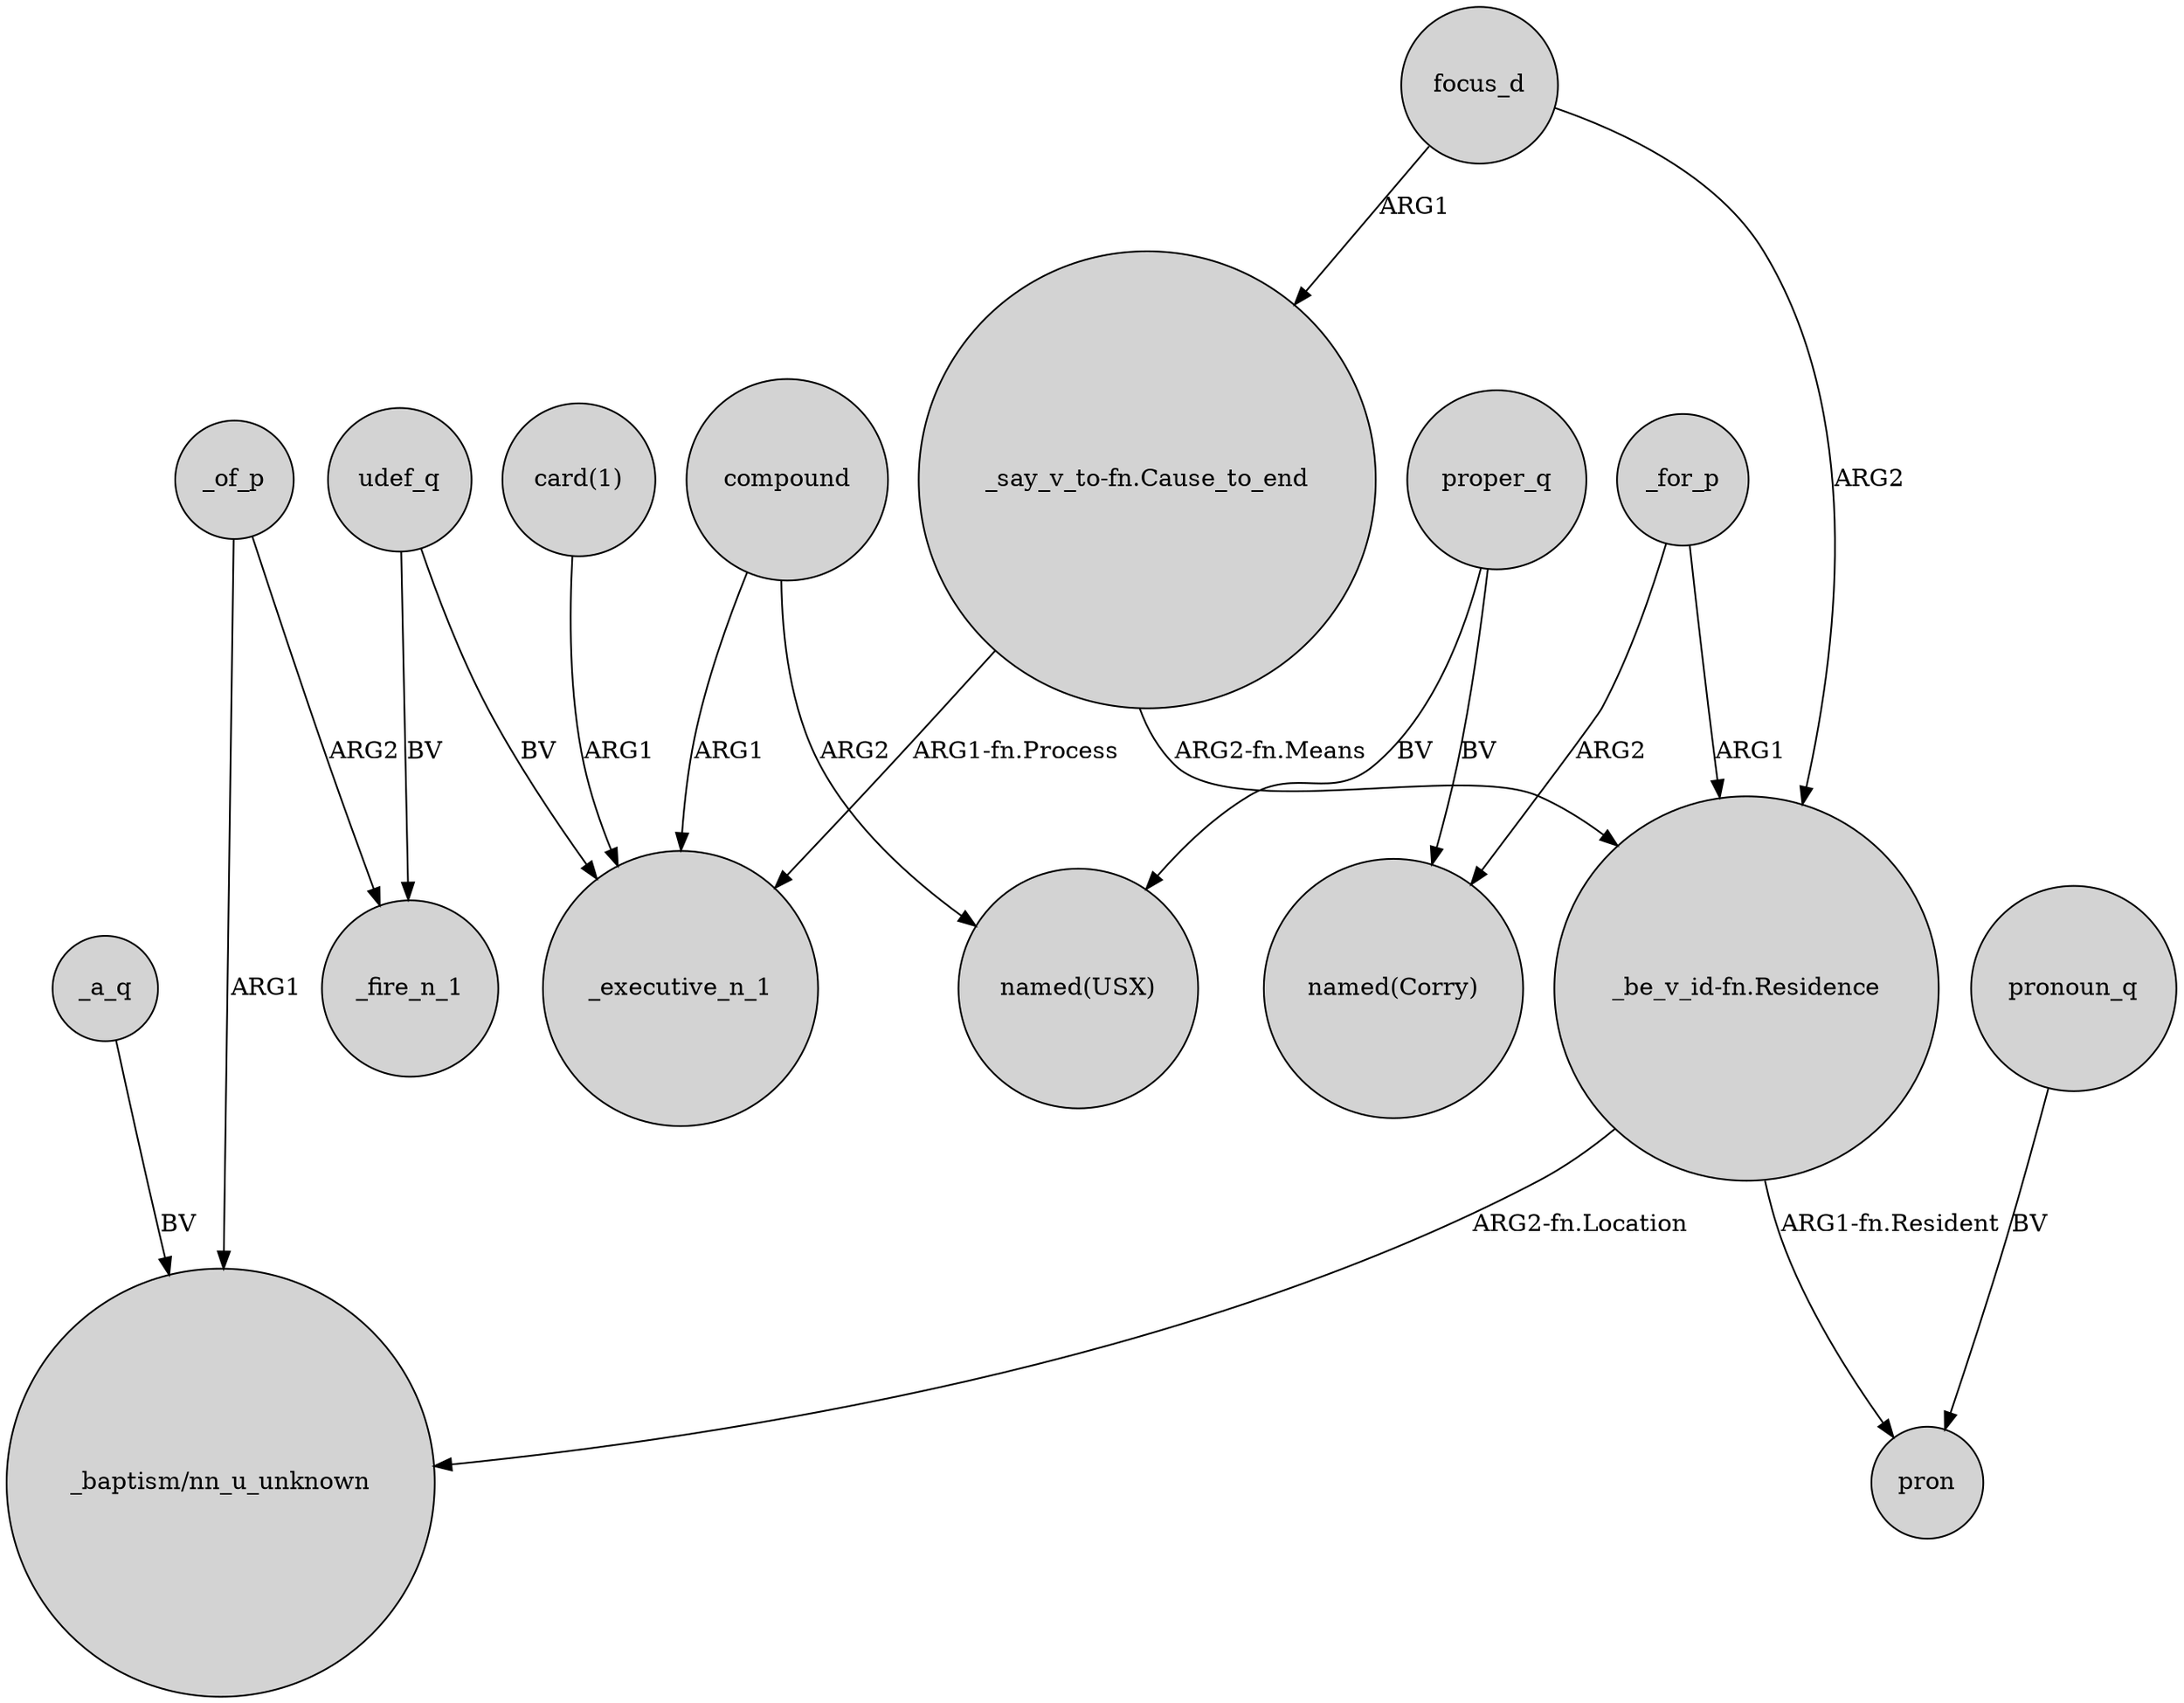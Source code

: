 digraph {
	node [shape=circle style=filled]
	"_say_v_to-fn.Cause_to_end" -> "_be_v_id-fn.Residence" [label="ARG2-fn.Means"]
	focus_d -> "_say_v_to-fn.Cause_to_end" [label=ARG1]
	focus_d -> "_be_v_id-fn.Residence" [label=ARG2]
	"_be_v_id-fn.Residence" -> "_baptism/nn_u_unknown" [label="ARG2-fn.Location"]
	"_be_v_id-fn.Residence" -> pron [label="ARG1-fn.Resident"]
	_a_q -> "_baptism/nn_u_unknown" [label=BV]
	proper_q -> "named(Corry)" [label=BV]
	pronoun_q -> pron [label=BV]
	udef_q -> _executive_n_1 [label=BV]
	_for_p -> "named(Corry)" [label=ARG2]
	_of_p -> _fire_n_1 [label=ARG2]
	compound -> _executive_n_1 [label=ARG1]
	_for_p -> "_be_v_id-fn.Residence" [label=ARG1]
	_of_p -> "_baptism/nn_u_unknown" [label=ARG1]
	udef_q -> _fire_n_1 [label=BV]
	"card(1)" -> _executive_n_1 [label=ARG1]
	proper_q -> "named(USX)" [label=BV]
	compound -> "named(USX)" [label=ARG2]
	"_say_v_to-fn.Cause_to_end" -> _executive_n_1 [label="ARG1-fn.Process"]
}
